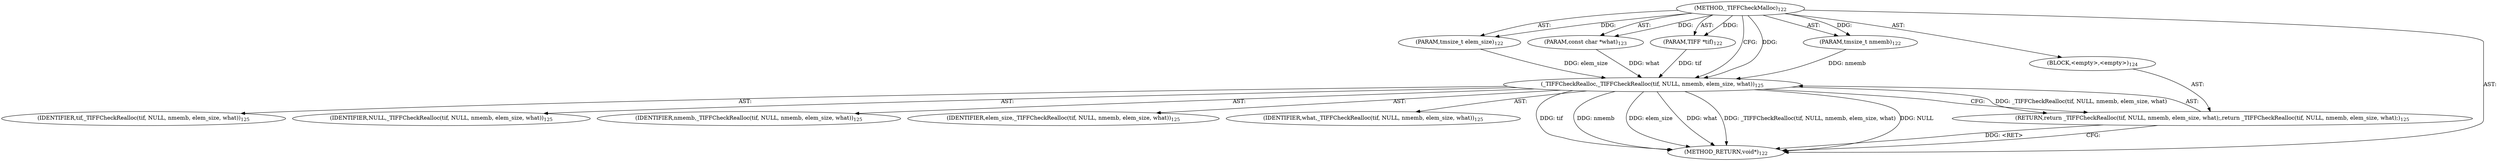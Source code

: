 digraph "_TIFFCheckMalloc" {  
"20828" [label = <(METHOD,_TIFFCheckMalloc)<SUB>122</SUB>> ]
"20829" [label = <(PARAM,TIFF *tif)<SUB>122</SUB>> ]
"20830" [label = <(PARAM,tmsize_t nmemb)<SUB>122</SUB>> ]
"20831" [label = <(PARAM,tmsize_t elem_size)<SUB>122</SUB>> ]
"20832" [label = <(PARAM,const char *what)<SUB>123</SUB>> ]
"20833" [label = <(BLOCK,&lt;empty&gt;,&lt;empty&gt;)<SUB>124</SUB>> ]
"20834" [label = <(RETURN,return _TIFFCheckRealloc(tif, NULL, nmemb, elem_size, what);,return _TIFFCheckRealloc(tif, NULL, nmemb, elem_size, what);)<SUB>125</SUB>> ]
"20835" [label = <(_TIFFCheckRealloc,_TIFFCheckRealloc(tif, NULL, nmemb, elem_size, what))<SUB>125</SUB>> ]
"20836" [label = <(IDENTIFIER,tif,_TIFFCheckRealloc(tif, NULL, nmemb, elem_size, what))<SUB>125</SUB>> ]
"20837" [label = <(IDENTIFIER,NULL,_TIFFCheckRealloc(tif, NULL, nmemb, elem_size, what))<SUB>125</SUB>> ]
"20838" [label = <(IDENTIFIER,nmemb,_TIFFCheckRealloc(tif, NULL, nmemb, elem_size, what))<SUB>125</SUB>> ]
"20839" [label = <(IDENTIFIER,elem_size,_TIFFCheckRealloc(tif, NULL, nmemb, elem_size, what))<SUB>125</SUB>> ]
"20840" [label = <(IDENTIFIER,what,_TIFFCheckRealloc(tif, NULL, nmemb, elem_size, what))<SUB>125</SUB>> ]
"20841" [label = <(METHOD_RETURN,void*)<SUB>122</SUB>> ]
  "20828" -> "20829"  [ label = "AST: "] 
  "20828" -> "20830"  [ label = "AST: "] 
  "20828" -> "20831"  [ label = "AST: "] 
  "20828" -> "20832"  [ label = "AST: "] 
  "20828" -> "20833"  [ label = "AST: "] 
  "20828" -> "20841"  [ label = "AST: "] 
  "20833" -> "20834"  [ label = "AST: "] 
  "20834" -> "20835"  [ label = "AST: "] 
  "20835" -> "20836"  [ label = "AST: "] 
  "20835" -> "20837"  [ label = "AST: "] 
  "20835" -> "20838"  [ label = "AST: "] 
  "20835" -> "20839"  [ label = "AST: "] 
  "20835" -> "20840"  [ label = "AST: "] 
  "20834" -> "20841"  [ label = "CFG: "] 
  "20835" -> "20834"  [ label = "CFG: "] 
  "20828" -> "20835"  [ label = "CFG: "] 
  "20834" -> "20841"  [ label = "DDG: &lt;RET&gt;"] 
  "20835" -> "20841"  [ label = "DDG: tif"] 
  "20835" -> "20841"  [ label = "DDG: nmemb"] 
  "20835" -> "20841"  [ label = "DDG: elem_size"] 
  "20835" -> "20841"  [ label = "DDG: what"] 
  "20835" -> "20841"  [ label = "DDG: _TIFFCheckRealloc(tif, NULL, nmemb, elem_size, what)"] 
  "20835" -> "20841"  [ label = "DDG: NULL"] 
  "20828" -> "20829"  [ label = "DDG: "] 
  "20828" -> "20830"  [ label = "DDG: "] 
  "20828" -> "20831"  [ label = "DDG: "] 
  "20828" -> "20832"  [ label = "DDG: "] 
  "20835" -> "20834"  [ label = "DDG: _TIFFCheckRealloc(tif, NULL, nmemb, elem_size, what)"] 
  "20829" -> "20835"  [ label = "DDG: tif"] 
  "20828" -> "20835"  [ label = "DDG: "] 
  "20830" -> "20835"  [ label = "DDG: nmemb"] 
  "20831" -> "20835"  [ label = "DDG: elem_size"] 
  "20832" -> "20835"  [ label = "DDG: what"] 
}
